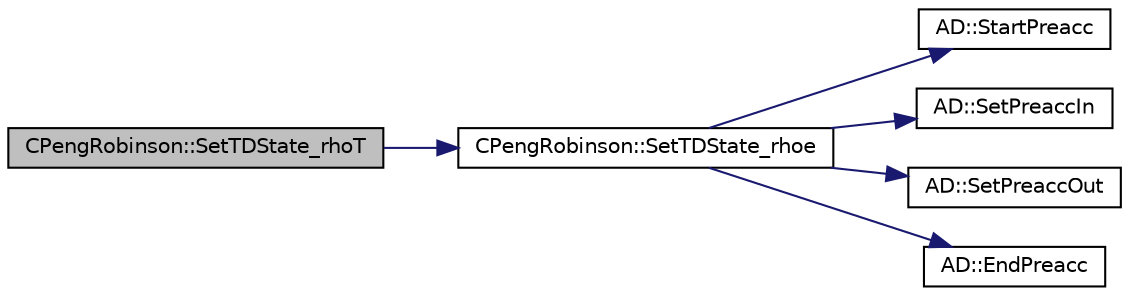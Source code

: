 digraph "CPengRobinson::SetTDState_rhoT"
{
  edge [fontname="Helvetica",fontsize="10",labelfontname="Helvetica",labelfontsize="10"];
  node [fontname="Helvetica",fontsize="10",shape=record];
  rankdir="LR";
  Node67 [label="CPengRobinson::SetTDState_rhoT",height=0.2,width=0.4,color="black", fillcolor="grey75", style="filled", fontcolor="black"];
  Node67 -> Node68 [color="midnightblue",fontsize="10",style="solid",fontname="Helvetica"];
  Node68 [label="CPengRobinson::SetTDState_rhoe",height=0.2,width=0.4,color="black", fillcolor="white", style="filled",URL="$class_c_peng_robinson.html#ad60cc31bcf027bd7a6b05eccc1f0a39d",tooltip="Set the Dimensionless State using Density and Internal Energy. "];
  Node68 -> Node69 [color="midnightblue",fontsize="10",style="solid",fontname="Helvetica"];
  Node69 [label="AD::StartPreacc",height=0.2,width=0.4,color="black", fillcolor="white", style="filled",URL="$namespace_a_d.html#a2a1e9c4b109fd751e84132c9495de3ff",tooltip="Starts a new preaccumulation section and sets the input variables. "];
  Node68 -> Node70 [color="midnightblue",fontsize="10",style="solid",fontname="Helvetica"];
  Node70 [label="AD::SetPreaccIn",height=0.2,width=0.4,color="black", fillcolor="white", style="filled",URL="$namespace_a_d.html#aad703f3a82e509c88b92ae638f75383c",tooltip="Sets the scalar input of a preaccumulation section. "];
  Node68 -> Node71 [color="midnightblue",fontsize="10",style="solid",fontname="Helvetica"];
  Node71 [label="AD::SetPreaccOut",height=0.2,width=0.4,color="black", fillcolor="white", style="filled",URL="$namespace_a_d.html#ab3a80e24a5c8c2beb01131c57dcae4b2",tooltip="Sets the scalar output of a preaccumulation section. "];
  Node68 -> Node72 [color="midnightblue",fontsize="10",style="solid",fontname="Helvetica"];
  Node72 [label="AD::EndPreacc",height=0.2,width=0.4,color="black", fillcolor="white", style="filled",URL="$namespace_a_d.html#a309d057a92faa60a3a760254678ec9ea",tooltip="Ends a preaccumulation section and computes the local Jacobi matrix of a code section using the varia..."];
}
